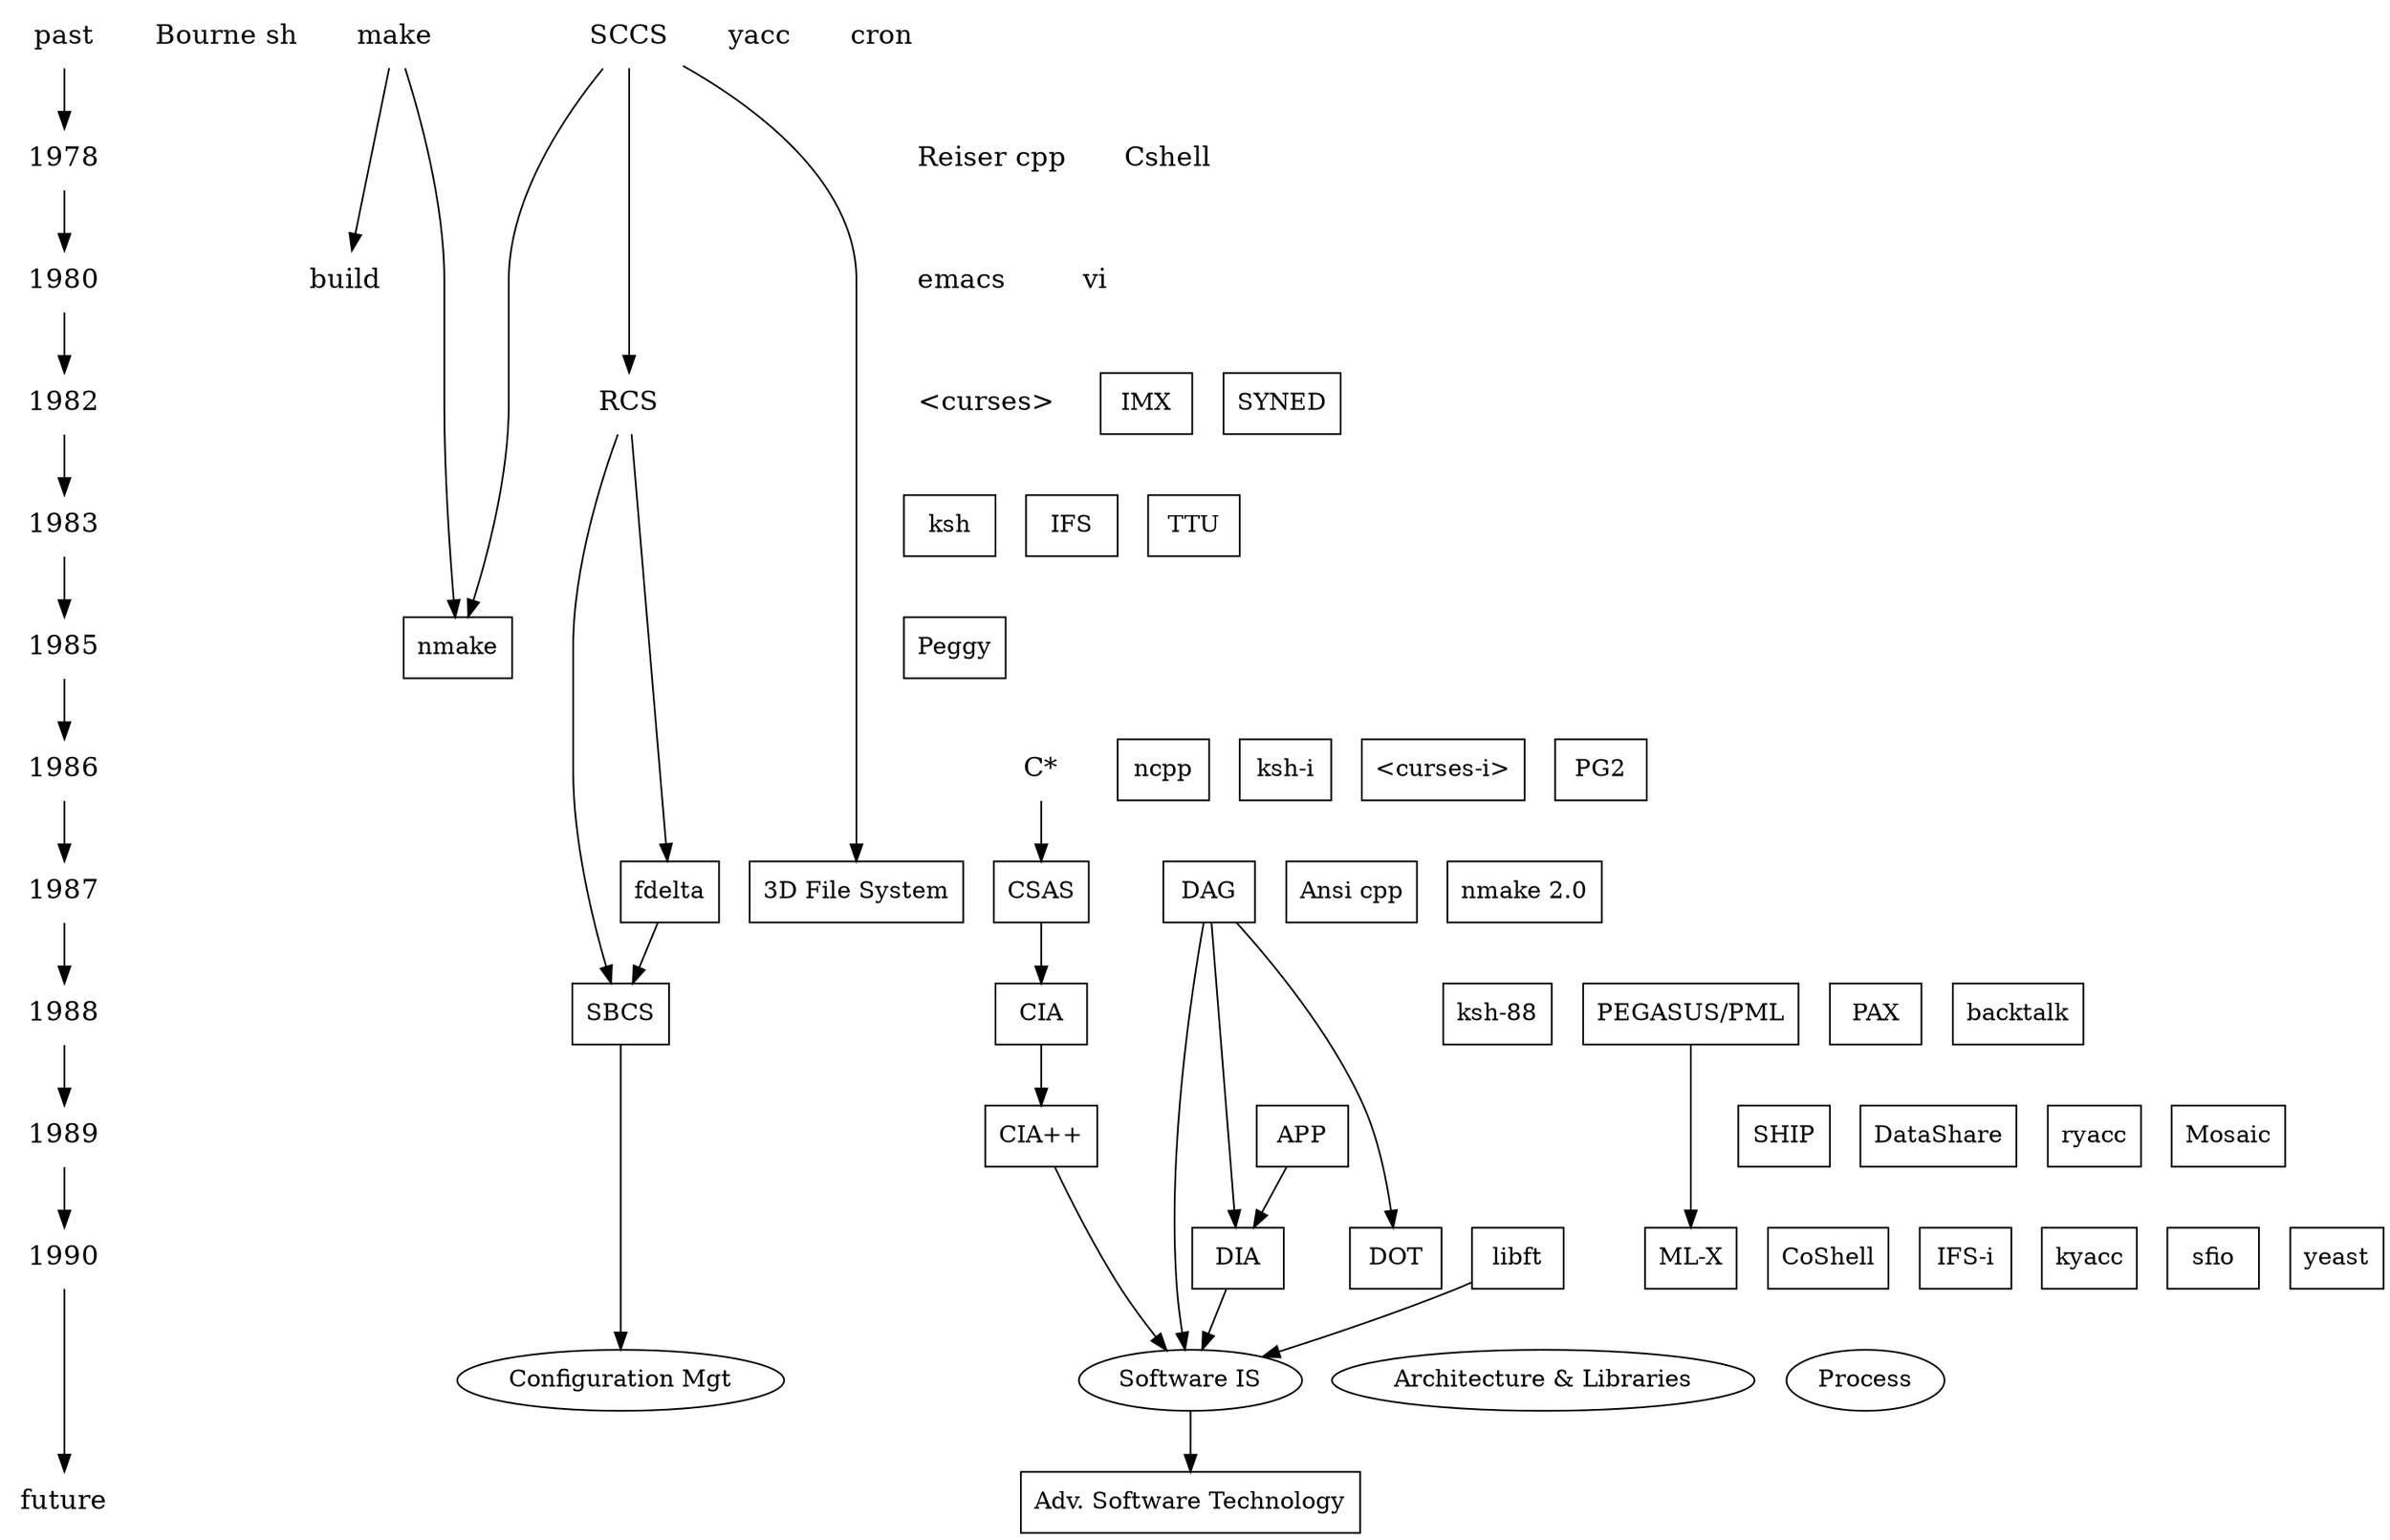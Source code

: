 digraph G {
    {
        node [shape=plaintext, fontsize=16];

        /* the time-line graph */
        past -> 1978 -> 1980 -> 1982 -> 1983 -> 1985 -> 1986 -> 1987 -> 1988 -> 1989 -> 1990 -> "future"; 

        /* ancestor programs */
        "Bourne sh"; "make"; "SCCS"; "yacc"; "cron"; "Reiser cpp";
        "Cshell"; "emacs"; "build"; "vi"; "<curses>"; "RCS"; "C*";
    };

    { 
        rank = same;
        "Software IS"; "Configuration Mgt"; "Architecture & Libraries"; "Process";
    };

    node [shape=box];
    { rank = same; "past"; "SCCS"; "make"; "Bourne sh"; "yacc"; "cron"; }
    { rank = same; 1978; "Reiser cpp"; "Cshell"; }
    { rank = same; 1980; "build"; "emacs"; "vi"; }
    { rank = same; 1982; "RCS"; "<curses>"; "IMX"; "SYNED"; }
    { rank = same; 1983; "ksh"; "IFS"; "TTU"; }
    { rank = same; 1985; "nmake"; "Peggy"; }
    { rank = same; 1986; "C*"; "ncpp"; "ksh-i"; "<curses-i>"; "PG2"; }
    { rank = same; 1987; "Ansi cpp"; "nmake 2.0"; "3D File System"; "fdelta";
    "DAG"; "CSAS";}
    { rank = same; 1988; "CIA"; "SBCS"; "ksh-88"; "PEGASUS/PML"; "PAX";
    "backtalk"; }
    { rank = same; 1989; "CIA++"; "APP"; "SHIP"; "DataShare"; "ryacc";
    "Mosaic"; }
    { rank = same; 1990; "libft"; "CoShell"; "DIA"; "IFS-i"; "kyacc"; "sfio";
    "yeast"; "ML-X"; "DOT"; }
    { rank = same; "future"; "Adv. Software Technology"; }

    "PEGASUS/PML" -> "ML-X"; 
    "SCCS" -> "nmake";
    "SCCS" -> "3D File System"; 
    "SCCS" -> "RCS";
    "make" -> "nmake"; 
    "make" -> "build";

    "C*" -> "CSAS";
    "CSAS" -> "CIA";
    "CIA" -> "CIA++";
    "CIA++" -> "Software IS";
    "DAG" -> "DOT";
    "DAG" -> "Software IS";
    "DAG" -> "DIA";
    "DIA" -> "Software IS";
    "Software IS" -> "Adv. Software Technology";
    "APP" -> "DIA";
    "libft" -> "Software IS";
    "RCS" -> "SBCS" -> "Configuration Mgt";
    "RCS" -> "fdelta" -> "SBCS"


}